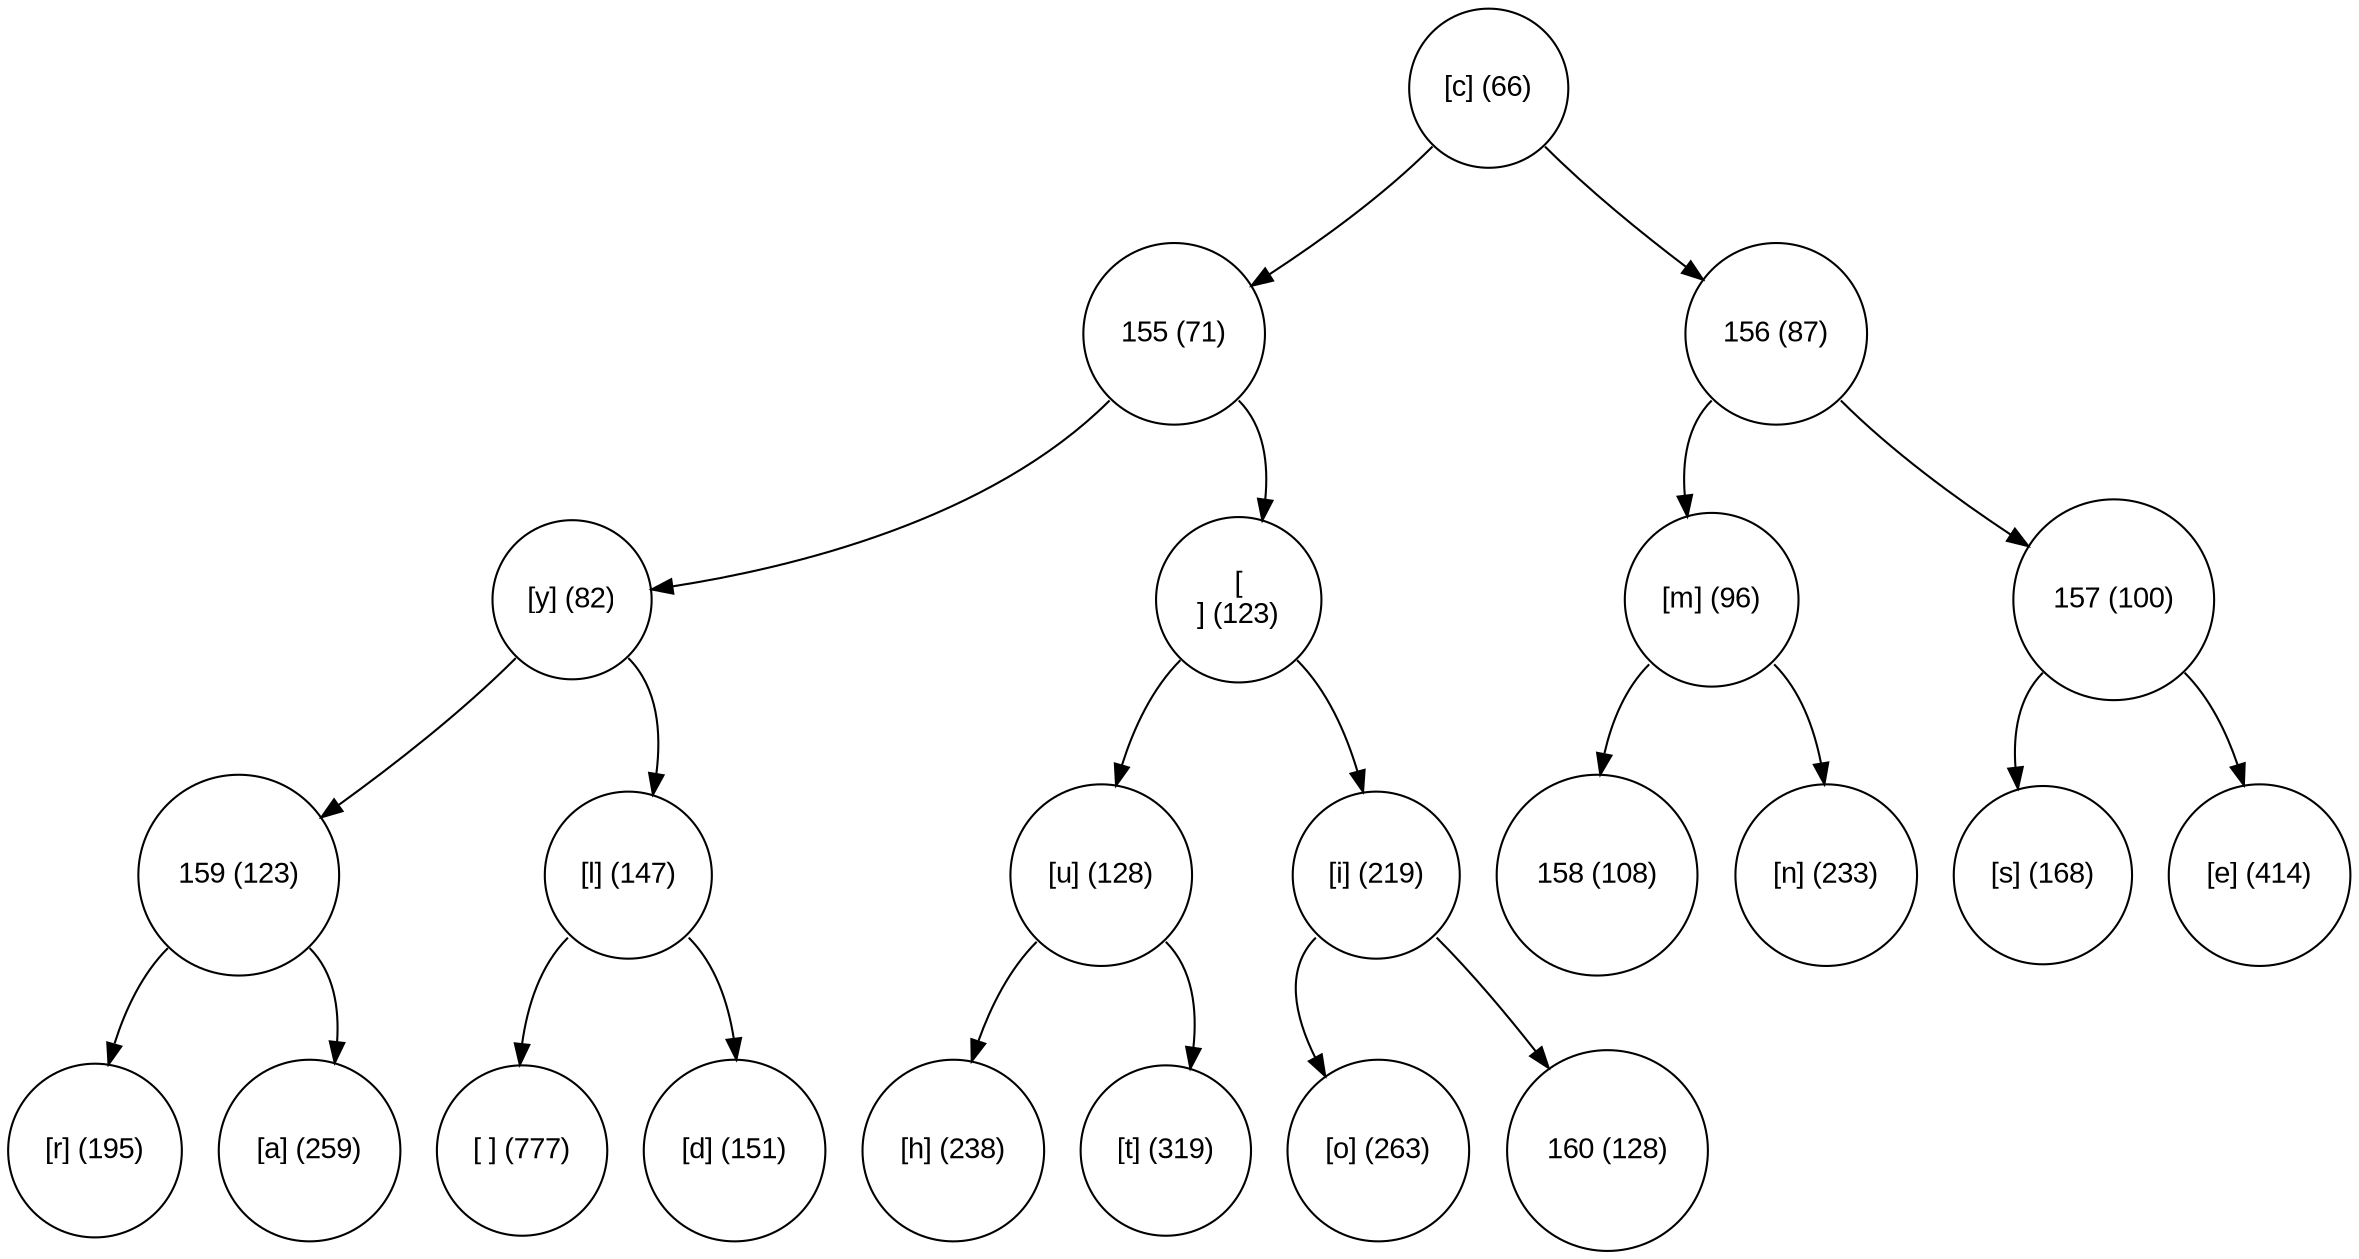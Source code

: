 digraph move_up {
	node [fontname="Arial", shape="circle", width=0.5]; 

	0 [label = "[c] (66)"];
	0:sw -> 1;
	1 [label = "155 (71)"];
	1:sw -> 3;
	3 [label = "[y] (82)"];
	3:sw -> 7;
	7 [label = "159 (123)"];
	7:sw -> 15;
	15 [label = "[r] (195)"];
	7:se -> 16;
	16 [label = "[a] (259)"];
	3:se -> 8;
	8 [label = "[l] (147)"];
	8:sw -> 17;
	17 [label = "[ ] (777)"];
	8:se -> 18;
	18 [label = "[d] (151)"];
	1:se -> 4;
	4 [label = "[
] (123)"];
	4:sw -> 9;
	9 [label = "[u] (128)"];
	9:sw -> 19;
	19 [label = "[h] (238)"];
	9:se -> 20;
	20 [label = "[t] (319)"];
	4:se -> 10;
	10 [label = "[i] (219)"];
	10:sw -> 21;
	21 [label = "[o] (263)"];
	10:se -> 22;
	22 [label = "160 (128)"];
	0:se -> 2;
	2 [label = "156 (87)"];
	2:sw -> 5;
	5 [label = "[m] (96)"];
	5:sw -> 11;
	11 [label = "158 (108)"];
	5:se -> 12;
	12 [label = "[n] (233)"];
	2:se -> 6;
	6 [label = "157 (100)"];
	6:sw -> 13;
	13 [label = "[s] (168)"];
	6:se -> 14;
	14 [label = "[e] (414)"];
}
